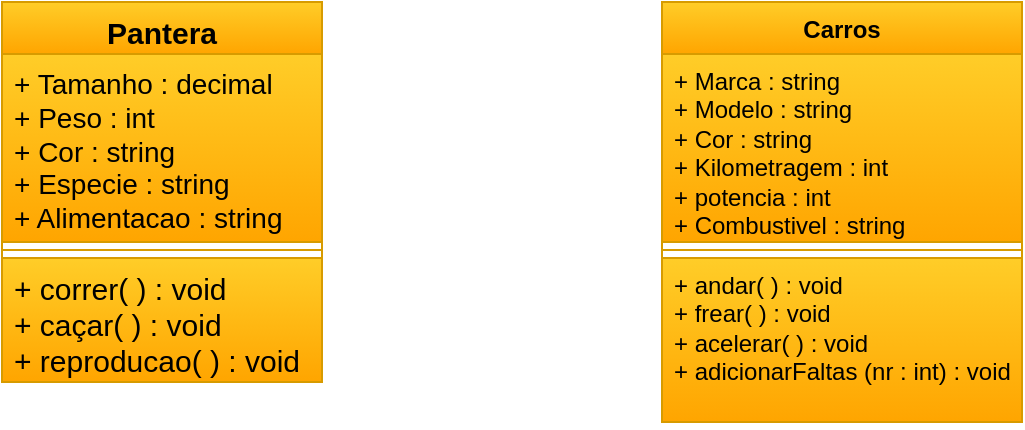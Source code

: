 <mxfile version="21.6.9" type="device">
  <diagram name="Página-1" id="Cvb3hcYX8z-4sByaauSk">
    <mxGraphModel dx="1050" dy="574" grid="1" gridSize="10" guides="1" tooltips="1" connect="1" arrows="1" fold="1" page="1" pageScale="1" pageWidth="827" pageHeight="1169" math="0" shadow="0">
      <root>
        <mxCell id="0" />
        <mxCell id="1" parent="0" />
        <mxCell id="fp9tBE_tJcXeizwmnhh7-1" value="Carros" style="swimlane;fontStyle=1;align=center;verticalAlign=top;childLayout=stackLayout;horizontal=1;startSize=26;horizontalStack=0;resizeParent=1;resizeParentMax=0;resizeLast=0;collapsible=1;marginBottom=0;whiteSpace=wrap;html=1;fillColor=#ffcd28;gradientColor=#ffa500;strokeColor=#d79b00;" parent="1" vertex="1">
          <mxGeometry x="520" y="400" width="180" height="210" as="geometry" />
        </mxCell>
        <mxCell id="fp9tBE_tJcXeizwmnhh7-2" value="+ Marca : string&lt;br&gt;+ Modelo : string&lt;br&gt;+ Cor : string&lt;br&gt;+ Kilometragem : int&lt;br&gt;+ potencia : int&lt;br&gt;+ Combustivel : string" style="text;strokeColor=#d79b00;fillColor=#ffcd28;align=left;verticalAlign=top;spacingLeft=4;spacingRight=4;overflow=hidden;rotatable=0;points=[[0,0.5],[1,0.5]];portConstraint=eastwest;whiteSpace=wrap;html=1;gradientColor=#ffa500;" parent="fp9tBE_tJcXeizwmnhh7-1" vertex="1">
          <mxGeometry y="26" width="180" height="94" as="geometry" />
        </mxCell>
        <mxCell id="fp9tBE_tJcXeizwmnhh7-3" value="" style="line;strokeWidth=1;fillColor=#ffcd28;align=left;verticalAlign=middle;spacingTop=-1;spacingLeft=3;spacingRight=3;rotatable=0;labelPosition=right;points=[];portConstraint=eastwest;strokeColor=#d79b00;gradientColor=#ffa500;" parent="fp9tBE_tJcXeizwmnhh7-1" vertex="1">
          <mxGeometry y="120" width="180" height="8" as="geometry" />
        </mxCell>
        <mxCell id="fp9tBE_tJcXeizwmnhh7-4" value="+ andar( ) : void&lt;br&gt;+ frear( ) : void&lt;br&gt;+ acelerar( ) : void&lt;br&gt;+ adicionarFaltas (nr : int) : void" style="text;strokeColor=#d79b00;fillColor=#ffcd28;align=left;verticalAlign=top;spacingLeft=4;spacingRight=4;overflow=hidden;rotatable=0;points=[[0,0.5],[1,0.5]];portConstraint=eastwest;whiteSpace=wrap;html=1;gradientColor=#ffa500;" parent="fp9tBE_tJcXeizwmnhh7-1" vertex="1">
          <mxGeometry y="128" width="180" height="82" as="geometry" />
        </mxCell>
        <mxCell id="u68HL4opa_sFEGuhyuL1-2" value="&lt;font style=&quot;font-size: 15px;&quot;&gt;Pantera&lt;/font&gt;" style="swimlane;fontStyle=1;align=center;verticalAlign=top;childLayout=stackLayout;horizontal=1;startSize=26;horizontalStack=0;resizeParent=1;resizeParentMax=0;resizeLast=0;collapsible=1;marginBottom=0;whiteSpace=wrap;html=1;fillColor=#ffcd28;gradientColor=#ffa500;strokeColor=#d79b00;" vertex="1" parent="1">
          <mxGeometry x="190" y="400" width="160" height="190" as="geometry" />
        </mxCell>
        <mxCell id="u68HL4opa_sFEGuhyuL1-3" value="&lt;font style=&quot;font-size: 14px;&quot;&gt;+ Tamanho : decimal&lt;br&gt;+ Peso : int&lt;br&gt;+ Cor : string&lt;br&gt;+ Especie : string&lt;br&gt;+ Alimentacao : string&lt;/font&gt;" style="text;strokeColor=#d79b00;fillColor=#ffcd28;align=left;verticalAlign=top;spacingLeft=4;spacingRight=4;overflow=hidden;rotatable=0;points=[[0,0.5],[1,0.5]];portConstraint=eastwest;whiteSpace=wrap;html=1;gradientColor=#ffa500;" vertex="1" parent="u68HL4opa_sFEGuhyuL1-2">
          <mxGeometry y="26" width="160" height="94" as="geometry" />
        </mxCell>
        <mxCell id="u68HL4opa_sFEGuhyuL1-4" value="" style="line;strokeWidth=1;fillColor=#ffcd28;align=left;verticalAlign=middle;spacingTop=-1;spacingLeft=3;spacingRight=3;rotatable=0;labelPosition=right;points=[];portConstraint=eastwest;strokeColor=#d79b00;gradientColor=#ffa500;" vertex="1" parent="u68HL4opa_sFEGuhyuL1-2">
          <mxGeometry y="120" width="160" height="8" as="geometry" />
        </mxCell>
        <mxCell id="u68HL4opa_sFEGuhyuL1-5" value="&lt;font style=&quot;font-size: 15px;&quot;&gt;+ correr( ) : void&lt;br&gt;+ caçar( ) : void&lt;br&gt;+ reproducao( ) : void&lt;/font&gt;" style="text;strokeColor=#d79b00;fillColor=#ffcd28;align=left;verticalAlign=top;spacingLeft=4;spacingRight=4;overflow=hidden;rotatable=0;points=[[0,0.5],[1,0.5]];portConstraint=eastwest;whiteSpace=wrap;html=1;gradientColor=#ffa500;" vertex="1" parent="u68HL4opa_sFEGuhyuL1-2">
          <mxGeometry y="128" width="160" height="62" as="geometry" />
        </mxCell>
      </root>
    </mxGraphModel>
  </diagram>
</mxfile>
